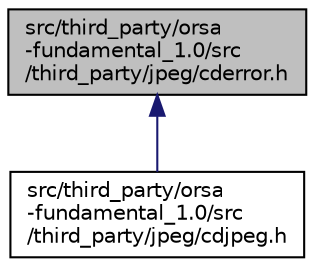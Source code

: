 digraph "src/third_party/orsa-fundamental_1.0/src/third_party/jpeg/cderror.h"
{
  edge [fontname="Helvetica",fontsize="10",labelfontname="Helvetica",labelfontsize="10"];
  node [fontname="Helvetica",fontsize="10",shape=record];
  Node1 [label="src/third_party/orsa\l-fundamental_1.0/src\l/third_party/jpeg/cderror.h",height=0.2,width=0.4,color="black", fillcolor="grey75", style="filled", fontcolor="black"];
  Node1 -> Node2 [dir="back",color="midnightblue",fontsize="10",style="solid"];
  Node2 [label="src/third_party/orsa\l-fundamental_1.0/src\l/third_party/jpeg/cdjpeg.h",height=0.2,width=0.4,color="black", fillcolor="white", style="filled",URL="$cdjpeg_8h.html"];
}
